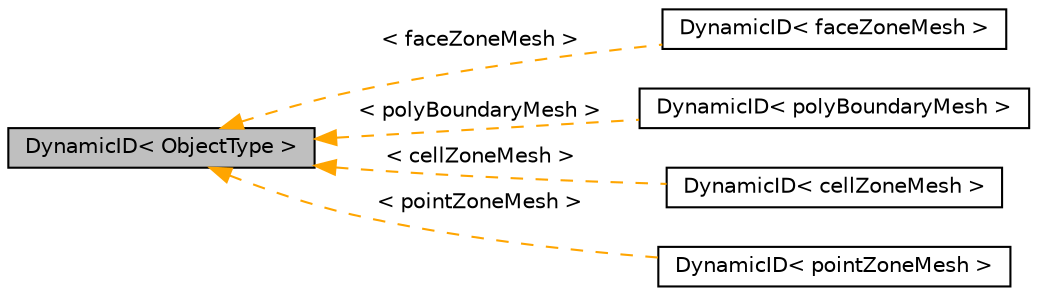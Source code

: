 digraph "DynamicID&lt; ObjectType &gt;"
{
  bgcolor="transparent";
  edge [fontname="Helvetica",fontsize="10",labelfontname="Helvetica",labelfontsize="10"];
  node [fontname="Helvetica",fontsize="10",shape=record];
  rankdir="LR";
  Node1 [label="DynamicID\< ObjectType \>",height=0.2,width=0.4,color="black", fillcolor="grey75", style="filled", fontcolor="black"];
  Node1 -> Node2 [dir="back",color="orange",fontsize="10",style="dashed",label=" \< faceZoneMesh \>" ,fontname="Helvetica"];
  Node2 [label="DynamicID\< faceZoneMesh \>",height=0.2,width=0.4,color="black",URL="$a00608.html"];
  Node1 -> Node3 [dir="back",color="orange",fontsize="10",style="dashed",label=" \< polyBoundaryMesh \>" ,fontname="Helvetica"];
  Node3 [label="DynamicID\< polyBoundaryMesh \>",height=0.2,width=0.4,color="black",URL="$a00608.html"];
  Node1 -> Node4 [dir="back",color="orange",fontsize="10",style="dashed",label=" \< cellZoneMesh \>" ,fontname="Helvetica"];
  Node4 [label="DynamicID\< cellZoneMesh \>",height=0.2,width=0.4,color="black",URL="$a00608.html"];
  Node1 -> Node5 [dir="back",color="orange",fontsize="10",style="dashed",label=" \< pointZoneMesh \>" ,fontname="Helvetica"];
  Node5 [label="DynamicID\< pointZoneMesh \>",height=0.2,width=0.4,color="black",URL="$a00608.html"];
}
